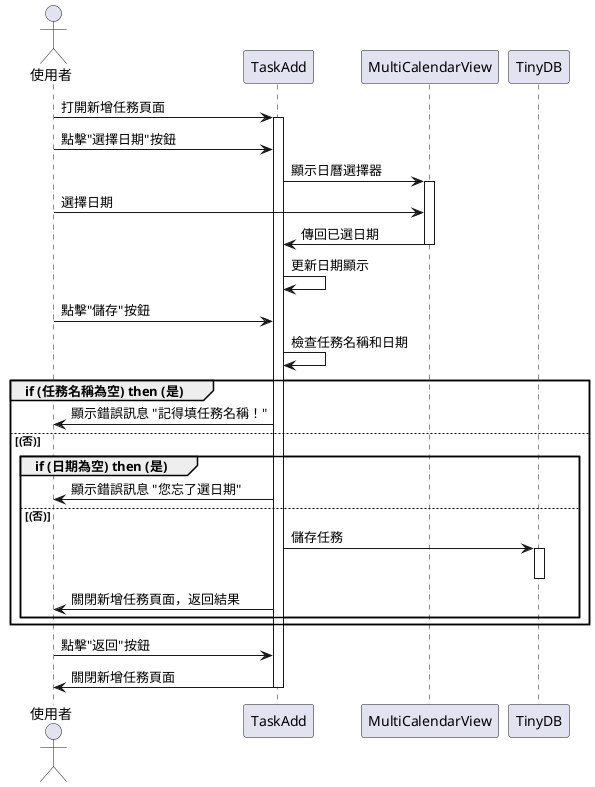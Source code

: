 plantuml
@startuml
actor 使用者 as user

user -> TaskAdd: 打開新增任務頁面
activate TaskAdd

user -> TaskAdd: 點擊"選擇日期"按鈕
TaskAdd -> MultiCalendarView: 顯示日曆選擇器
activate MultiCalendarView
user -> MultiCalendarView: 選擇日期
MultiCalendarView -> TaskAdd: 傳回已選日期
deactivate MultiCalendarView
TaskAdd -> TaskAdd: 更新日期顯示

user -> TaskAdd: 點擊"儲存"按鈕
TaskAdd -> TaskAdd: 檢查任務名稱和日期
group if (任務名稱為空) then (是)
  TaskAdd -> user: 顯示錯誤訊息 "記得填任務名稱！"
else (否)
  group if (日期為空) then (是)
    TaskAdd -> user: 顯示錯誤訊息 "您忘了選日期"
  else (否)
    TaskAdd -> TinyDB: 儲存任務
    activate TinyDB
    deactivate TinyDB
    TaskAdd -> user: 關閉新增任務頁面，返回結果
    end
end

user -> TaskAdd: 點擊"返回"按鈕
TaskAdd -> user: 關閉新增任務頁面
deactivate TaskAdd
@enduml
